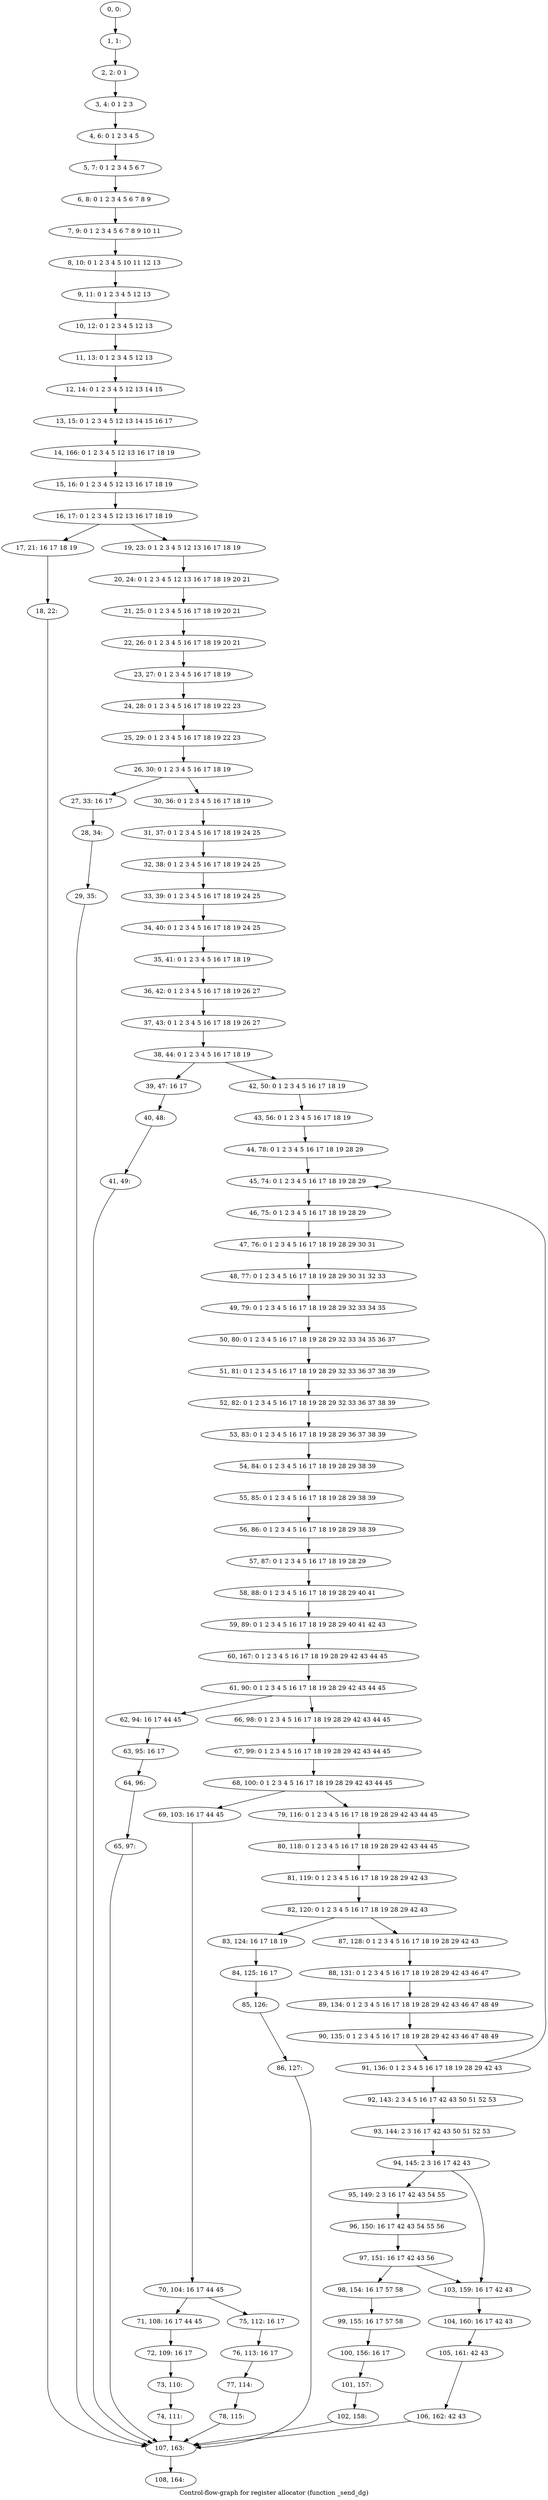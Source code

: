 digraph G {
graph [label="Control-flow-graph for register allocator (function _send_dg)"]
0[label="0, 0: "];
1[label="1, 1: "];
2[label="2, 2: 0 1 "];
3[label="3, 4: 0 1 2 3 "];
4[label="4, 6: 0 1 2 3 4 5 "];
5[label="5, 7: 0 1 2 3 4 5 6 7 "];
6[label="6, 8: 0 1 2 3 4 5 6 7 8 9 "];
7[label="7, 9: 0 1 2 3 4 5 6 7 8 9 10 11 "];
8[label="8, 10: 0 1 2 3 4 5 10 11 12 13 "];
9[label="9, 11: 0 1 2 3 4 5 12 13 "];
10[label="10, 12: 0 1 2 3 4 5 12 13 "];
11[label="11, 13: 0 1 2 3 4 5 12 13 "];
12[label="12, 14: 0 1 2 3 4 5 12 13 14 15 "];
13[label="13, 15: 0 1 2 3 4 5 12 13 14 15 16 17 "];
14[label="14, 166: 0 1 2 3 4 5 12 13 16 17 18 19 "];
15[label="15, 16: 0 1 2 3 4 5 12 13 16 17 18 19 "];
16[label="16, 17: 0 1 2 3 4 5 12 13 16 17 18 19 "];
17[label="17, 21: 16 17 18 19 "];
18[label="18, 22: "];
19[label="19, 23: 0 1 2 3 4 5 12 13 16 17 18 19 "];
20[label="20, 24: 0 1 2 3 4 5 12 13 16 17 18 19 20 21 "];
21[label="21, 25: 0 1 2 3 4 5 16 17 18 19 20 21 "];
22[label="22, 26: 0 1 2 3 4 5 16 17 18 19 20 21 "];
23[label="23, 27: 0 1 2 3 4 5 16 17 18 19 "];
24[label="24, 28: 0 1 2 3 4 5 16 17 18 19 22 23 "];
25[label="25, 29: 0 1 2 3 4 5 16 17 18 19 22 23 "];
26[label="26, 30: 0 1 2 3 4 5 16 17 18 19 "];
27[label="27, 33: 16 17 "];
28[label="28, 34: "];
29[label="29, 35: "];
30[label="30, 36: 0 1 2 3 4 5 16 17 18 19 "];
31[label="31, 37: 0 1 2 3 4 5 16 17 18 19 24 25 "];
32[label="32, 38: 0 1 2 3 4 5 16 17 18 19 24 25 "];
33[label="33, 39: 0 1 2 3 4 5 16 17 18 19 24 25 "];
34[label="34, 40: 0 1 2 3 4 5 16 17 18 19 24 25 "];
35[label="35, 41: 0 1 2 3 4 5 16 17 18 19 "];
36[label="36, 42: 0 1 2 3 4 5 16 17 18 19 26 27 "];
37[label="37, 43: 0 1 2 3 4 5 16 17 18 19 26 27 "];
38[label="38, 44: 0 1 2 3 4 5 16 17 18 19 "];
39[label="39, 47: 16 17 "];
40[label="40, 48: "];
41[label="41, 49: "];
42[label="42, 50: 0 1 2 3 4 5 16 17 18 19 "];
43[label="43, 56: 0 1 2 3 4 5 16 17 18 19 "];
44[label="44, 78: 0 1 2 3 4 5 16 17 18 19 28 29 "];
45[label="45, 74: 0 1 2 3 4 5 16 17 18 19 28 29 "];
46[label="46, 75: 0 1 2 3 4 5 16 17 18 19 28 29 "];
47[label="47, 76: 0 1 2 3 4 5 16 17 18 19 28 29 30 31 "];
48[label="48, 77: 0 1 2 3 4 5 16 17 18 19 28 29 30 31 32 33 "];
49[label="49, 79: 0 1 2 3 4 5 16 17 18 19 28 29 32 33 34 35 "];
50[label="50, 80: 0 1 2 3 4 5 16 17 18 19 28 29 32 33 34 35 36 37 "];
51[label="51, 81: 0 1 2 3 4 5 16 17 18 19 28 29 32 33 36 37 38 39 "];
52[label="52, 82: 0 1 2 3 4 5 16 17 18 19 28 29 32 33 36 37 38 39 "];
53[label="53, 83: 0 1 2 3 4 5 16 17 18 19 28 29 36 37 38 39 "];
54[label="54, 84: 0 1 2 3 4 5 16 17 18 19 28 29 38 39 "];
55[label="55, 85: 0 1 2 3 4 5 16 17 18 19 28 29 38 39 "];
56[label="56, 86: 0 1 2 3 4 5 16 17 18 19 28 29 38 39 "];
57[label="57, 87: 0 1 2 3 4 5 16 17 18 19 28 29 "];
58[label="58, 88: 0 1 2 3 4 5 16 17 18 19 28 29 40 41 "];
59[label="59, 89: 0 1 2 3 4 5 16 17 18 19 28 29 40 41 42 43 "];
60[label="60, 167: 0 1 2 3 4 5 16 17 18 19 28 29 42 43 44 45 "];
61[label="61, 90: 0 1 2 3 4 5 16 17 18 19 28 29 42 43 44 45 "];
62[label="62, 94: 16 17 44 45 "];
63[label="63, 95: 16 17 "];
64[label="64, 96: "];
65[label="65, 97: "];
66[label="66, 98: 0 1 2 3 4 5 16 17 18 19 28 29 42 43 44 45 "];
67[label="67, 99: 0 1 2 3 4 5 16 17 18 19 28 29 42 43 44 45 "];
68[label="68, 100: 0 1 2 3 4 5 16 17 18 19 28 29 42 43 44 45 "];
69[label="69, 103: 16 17 44 45 "];
70[label="70, 104: 16 17 44 45 "];
71[label="71, 108: 16 17 44 45 "];
72[label="72, 109: 16 17 "];
73[label="73, 110: "];
74[label="74, 111: "];
75[label="75, 112: 16 17 "];
76[label="76, 113: 16 17 "];
77[label="77, 114: "];
78[label="78, 115: "];
79[label="79, 116: 0 1 2 3 4 5 16 17 18 19 28 29 42 43 44 45 "];
80[label="80, 118: 0 1 2 3 4 5 16 17 18 19 28 29 42 43 44 45 "];
81[label="81, 119: 0 1 2 3 4 5 16 17 18 19 28 29 42 43 "];
82[label="82, 120: 0 1 2 3 4 5 16 17 18 19 28 29 42 43 "];
83[label="83, 124: 16 17 18 19 "];
84[label="84, 125: 16 17 "];
85[label="85, 126: "];
86[label="86, 127: "];
87[label="87, 128: 0 1 2 3 4 5 16 17 18 19 28 29 42 43 "];
88[label="88, 131: 0 1 2 3 4 5 16 17 18 19 28 29 42 43 46 47 "];
89[label="89, 134: 0 1 2 3 4 5 16 17 18 19 28 29 42 43 46 47 48 49 "];
90[label="90, 135: 0 1 2 3 4 5 16 17 18 19 28 29 42 43 46 47 48 49 "];
91[label="91, 136: 0 1 2 3 4 5 16 17 18 19 28 29 42 43 "];
92[label="92, 143: 2 3 4 5 16 17 42 43 50 51 52 53 "];
93[label="93, 144: 2 3 16 17 42 43 50 51 52 53 "];
94[label="94, 145: 2 3 16 17 42 43 "];
95[label="95, 149: 2 3 16 17 42 43 54 55 "];
96[label="96, 150: 16 17 42 43 54 55 56 "];
97[label="97, 151: 16 17 42 43 56 "];
98[label="98, 154: 16 17 57 58 "];
99[label="99, 155: 16 17 57 58 "];
100[label="100, 156: 16 17 "];
101[label="101, 157: "];
102[label="102, 158: "];
103[label="103, 159: 16 17 42 43 "];
104[label="104, 160: 16 17 42 43 "];
105[label="105, 161: 42 43 "];
106[label="106, 162: 42 43 "];
107[label="107, 163: "];
108[label="108, 164: "];
0->1 ;
1->2 ;
2->3 ;
3->4 ;
4->5 ;
5->6 ;
6->7 ;
7->8 ;
8->9 ;
9->10 ;
10->11 ;
11->12 ;
12->13 ;
13->14 ;
14->15 ;
15->16 ;
16->17 ;
16->19 ;
17->18 ;
18->107 ;
19->20 ;
20->21 ;
21->22 ;
22->23 ;
23->24 ;
24->25 ;
25->26 ;
26->27 ;
26->30 ;
27->28 ;
28->29 ;
29->107 ;
30->31 ;
31->32 ;
32->33 ;
33->34 ;
34->35 ;
35->36 ;
36->37 ;
37->38 ;
38->39 ;
38->42 ;
39->40 ;
40->41 ;
41->107 ;
42->43 ;
43->44 ;
44->45 ;
45->46 ;
46->47 ;
47->48 ;
48->49 ;
49->50 ;
50->51 ;
51->52 ;
52->53 ;
53->54 ;
54->55 ;
55->56 ;
56->57 ;
57->58 ;
58->59 ;
59->60 ;
60->61 ;
61->62 ;
61->66 ;
62->63 ;
63->64 ;
64->65 ;
65->107 ;
66->67 ;
67->68 ;
68->69 ;
68->79 ;
69->70 ;
70->71 ;
70->75 ;
71->72 ;
72->73 ;
73->74 ;
74->107 ;
75->76 ;
76->77 ;
77->78 ;
78->107 ;
79->80 ;
80->81 ;
81->82 ;
82->83 ;
82->87 ;
83->84 ;
84->85 ;
85->86 ;
86->107 ;
87->88 ;
88->89 ;
89->90 ;
90->91 ;
91->92 ;
91->45 ;
92->93 ;
93->94 ;
94->95 ;
94->103 ;
95->96 ;
96->97 ;
97->98 ;
97->103 ;
98->99 ;
99->100 ;
100->101 ;
101->102 ;
102->107 ;
103->104 ;
104->105 ;
105->106 ;
106->107 ;
107->108 ;
}
